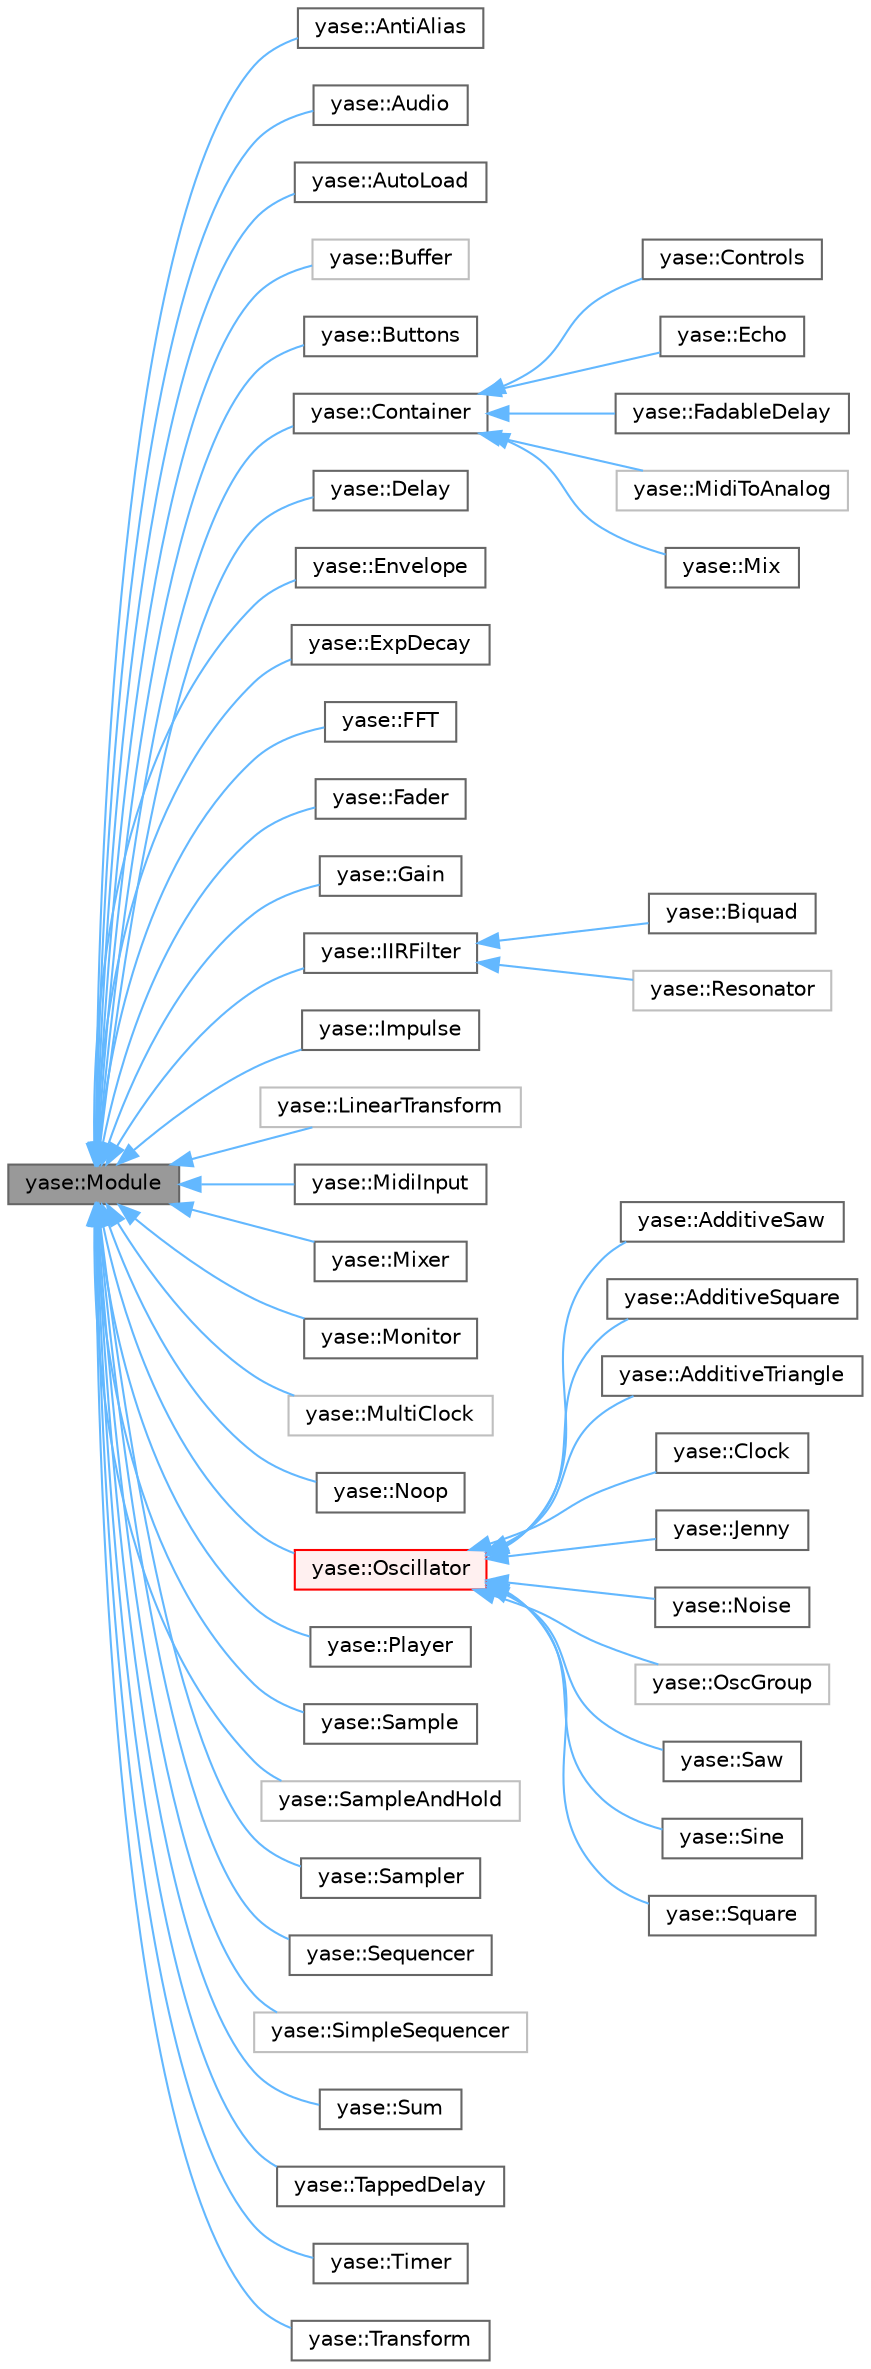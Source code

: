 digraph "yase::Module"
{
 // LATEX_PDF_SIZE
  bgcolor="transparent";
  edge [fontname=Helvetica,fontsize=10,labelfontname=Helvetica,labelfontsize=10];
  node [fontname=Helvetica,fontsize=10,shape=box,height=0.2,width=0.4];
  rankdir="LR";
  Node1 [id="Node000001",label="yase::Module",height=0.2,width=0.4,color="gray40", fillcolor="grey60", style="filled", fontcolor="black",tooltip="An abstract base class for modules."];
  Node1 -> Node2 [id="edge1_Node000001_Node000002",dir="back",color="steelblue1",style="solid",tooltip=" "];
  Node2 [id="Node000002",label="yase::AntiAlias",height=0.2,width=0.4,color="gray40", fillcolor="white", style="filled",URL="$classyase_1_1_anti_alias.html",tooltip="An anti-aliasing filter."];
  Node1 -> Node3 [id="edge2_Node000001_Node000003",dir="back",color="steelblue1",style="solid",tooltip=" "];
  Node3 [id="Node000003",label="yase::Audio",height=0.2,width=0.4,color="gray40", fillcolor="white", style="filled",URL="$classyase_1_1_audio.html",tooltip="A module wrapper for a stereo PortAudio interface (http://www.portaudio.com/)."];
  Node1 -> Node4 [id="edge3_Node000001_Node000004",dir="back",color="steelblue1",style="solid",tooltip=" "];
  Node4 [id="Node000004",label="yase::AutoLoad",height=0.2,width=0.4,color="gray40", fillcolor="white", style="filled",URL="$classyase_1_1_auto_load.html",tooltip="A parameter auto-loader that continually reloads a *.json file."];
  Node1 -> Node5 [id="edge4_Node000001_Node000005",dir="back",color="steelblue1",style="solid",tooltip=" "];
  Node5 [id="Node000005",label="yase::Buffer",height=0.2,width=0.4,color="grey75", fillcolor="white", style="filled",URL="$classyase_1_1_buffer.html",tooltip=" "];
  Node1 -> Node6 [id="edge5_Node000001_Node000006",dir="back",color="steelblue1",style="solid",tooltip=" "];
  Node6 [id="Node000006",label="yase::Buttons",height=0.2,width=0.4,color="gray40", fillcolor="white", style="filled",URL="$classyase_1_1_buttons.html",tooltip="A class for managing MIDI buttons."];
  Node1 -> Node7 [id="edge6_Node000001_Node000007",dir="back",color="steelblue1",style="solid",tooltip=" "];
  Node7 [id="Node000007",label="yase::Container",height=0.2,width=0.4,color="gray40", fillcolor="white", style="filled",URL="$classyase_1_1_container.html",tooltip="A module and event manager that can contain other modules."];
  Node7 -> Node8 [id="edge7_Node000007_Node000008",dir="back",color="steelblue1",style="solid",tooltip=" "];
  Node8 [id="Node000008",label="yase::Controls",height=0.2,width=0.4,color="gray40", fillcolor="white", style="filled",URL="$classyase_1_1_controls.html",tooltip="Use a Controls object to connect MIDI knobs and faders to Module inputs."];
  Node7 -> Node9 [id="edge8_Node000007_Node000009",dir="back",color="steelblue1",style="solid",tooltip=" "];
  Node9 [id="Node000009",label="yase::Echo",height=0.2,width=0.4,color="gray40", fillcolor="white", style="filled",URL="$classyase_1_1_echo.html",tooltip="An echo module incorporating a fadable delay in a feedback configuration."];
  Node7 -> Node10 [id="edge9_Node000007_Node000010",dir="back",color="steelblue1",style="solid",tooltip=" "];
  Node10 [id="Node000010",label="yase::FadableDelay",height=0.2,width=0.4,color="gray40", fillcolor="white", style="filled",URL="$classyase_1_1_fadable_delay.html",tooltip="A time modulatable delay."];
  Node7 -> Node11 [id="edge10_Node000007_Node000011",dir="back",color="steelblue1",style="solid",tooltip=" "];
  Node11 [id="Node000011",label="yase::MidiToAnalog",height=0.2,width=0.4,color="grey75", fillcolor="white", style="filled",URL="$classyase_1_1_midi_to_analog.html",tooltip=" "];
  Node7 -> Node12 [id="edge11_Node000007_Node000012",dir="back",color="steelblue1",style="solid",tooltip=" "];
  Node12 [id="Node000012",label="yase::Mix",height=0.2,width=0.4,color="gray40", fillcolor="white", style="filled",URL="$classyase_1_1_mix.html",tooltip="A stereo mixer and Container."];
  Node1 -> Node13 [id="edge12_Node000001_Node000013",dir="back",color="steelblue1",style="solid",tooltip=" "];
  Node13 [id="Node000013",label="yase::Delay",height=0.2,width=0.4,color="gray40", fillcolor="white", style="filled",URL="$classyase_1_1_delay.html",tooltip="A pure digital delay using a doubled ended queue."];
  Node1 -> Node14 [id="edge13_Node000001_Node000014",dir="back",color="steelblue1",style="solid",tooltip=" "];
  Node14 [id="Node000014",label="yase::Envelope",height=0.2,width=0.4,color="gray40", fillcolor="white", style="filled",URL="$classyase_1_1_envelope.html",tooltip="An ADSR envelope."];
  Node1 -> Node15 [id="edge14_Node000001_Node000015",dir="back",color="steelblue1",style="solid",tooltip=" "];
  Node15 [id="Node000015",label="yase::ExpDecay",height=0.2,width=0.4,color="gray40", fillcolor="white", style="filled",URL="$classyase_1_1_exp_decay.html",tooltip="An exponentially decaying envelope."];
  Node1 -> Node16 [id="edge15_Node000001_Node000016",dir="back",color="steelblue1",style="solid",tooltip=" "];
  Node16 [id="Node000016",label="yase::FFT",height=0.2,width=0.4,color="gray40", fillcolor="white", style="filled",URL="$classyase_1_1_f_f_t.html",tooltip="Compute an Fast Fourier Transform."];
  Node1 -> Node17 [id="edge16_Node000001_Node000017",dir="back",color="steelblue1",style="solid",tooltip=" "];
  Node17 [id="Node000017",label="yase::Fader",height=0.2,width=0.4,color="gray40", fillcolor="white", style="filled",URL="$classyase_1_1_fader.html",tooltip="A Fader Module maps an input target to an output value."];
  Node1 -> Node18 [id="edge17_Node000001_Node000018",dir="back",color="steelblue1",style="solid",tooltip=" "];
  Node18 [id="Node000018",label="yase::Gain",height=0.2,width=0.4,color="gray40", fillcolor="white", style="filled",URL="$classyase_1_1_gain.html",tooltip="Amplifies (or attenuates) its input signal to get the output signal."];
  Node1 -> Node19 [id="edge18_Node000001_Node000019",dir="back",color="steelblue1",style="solid",tooltip=" "];
  Node19 [id="Node000019",label="yase::IIRFilter",height=0.2,width=0.4,color="gray40", fillcolor="white", style="filled",URL="$classyase_1_1_i_i_r_filter.html",tooltip="This module implements an Infinite Impulse Response (IIR) filter."];
  Node19 -> Node20 [id="edge19_Node000019_Node000020",dir="back",color="steelblue1",style="solid",tooltip=" "];
  Node20 [id="Node000020",label="yase::Biquad",height=0.2,width=0.4,color="gray40", fillcolor="white", style="filled",URL="$classyase_1_1_biquad.html",tooltip="Standard Biquad filters adapated from https://www.w3.org/TR/audio-eq-cookbook/."];
  Node19 -> Node21 [id="edge20_Node000019_Node000021",dir="back",color="steelblue1",style="solid",tooltip=" "];
  Node21 [id="Node000021",label="yase::Resonator",height=0.2,width=0.4,color="grey75", fillcolor="white", style="filled",URL="$classyase_1_1_resonator.html",tooltip=" "];
  Node1 -> Node22 [id="edge21_Node000001_Node000022",dir="back",color="steelblue1",style="solid",tooltip=" "];
  Node22 [id="Node000022",label="yase::Impulse",height=0.2,width=0.4,color="gray40", fillcolor="white", style="filled",URL="$classyase_1_1_impulse.html",tooltip="An impulse."];
  Node1 -> Node23 [id="edge22_Node000001_Node000023",dir="back",color="steelblue1",style="solid",tooltip=" "];
  Node23 [id="Node000023",label="yase::LinearTransform",height=0.2,width=0.4,color="grey75", fillcolor="white", style="filled",URL="$classyase_1_1_linear_transform.html",tooltip=" "];
  Node1 -> Node24 [id="edge23_Node000001_Node000024",dir="back",color="steelblue1",style="solid",tooltip=" "];
  Node24 [id="Node000024",label="yase::MidiInput",height=0.2,width=0.4,color="gray40", fillcolor="white", style="filled",URL="$classyase_1_1_midi_input.html",tooltip="A Midi Input manager."];
  Node1 -> Node25 [id="edge24_Node000001_Node000025",dir="back",color="steelblue1",style="solid",tooltip=" "];
  Node25 [id="Node000025",label="yase::Mixer",height=0.2,width=0.4,color="gray40", fillcolor="white", style="filled",URL="$classyase_1_1_mixer.html",tooltip="A mixer."];
  Node1 -> Node26 [id="edge25_Node000001_Node000026",dir="back",color="steelblue1",style="solid",tooltip=" "];
  Node26 [id="Node000026",label="yase::Monitor",height=0.2,width=0.4,color="gray40", fillcolor="white", style="filled",URL="$classyase_1_1_monitor.html",tooltip="Monitor some condition and run a function whenever it is true."];
  Node1 -> Node27 [id="edge26_Node000001_Node000027",dir="back",color="steelblue1",style="solid",tooltip=" "];
  Node27 [id="Node000027",label="yase::MultiClock",height=0.2,width=0.4,color="grey75", fillcolor="white", style="filled",URL="$classyase_1_1_multi_clock.html",tooltip=" "];
  Node1 -> Node28 [id="edge27_Node000001_Node000028",dir="back",color="steelblue1",style="solid",tooltip=" "];
  Node28 [id="Node000028",label="yase::Noop",height=0.2,width=0.4,color="gray40", fillcolor="white", style="filled",URL="$classyase_1_1_noop.html",tooltip="A module that does almost nothing."];
  Node1 -> Node29 [id="edge28_Node000001_Node000029",dir="back",color="steelblue1",style="solid",tooltip=" "];
  Node29 [id="Node000029",label="yase::Oscillator",height=0.2,width=0.4,color="red", fillcolor="#FFF0F0", style="filled",URL="$classyase_1_1_oscillator.html",tooltip="An abstract base class from which oscillators like Sine, Saw, and Triangle are derived."];
  Node29 -> Node30 [id="edge29_Node000029_Node000030",dir="back",color="steelblue1",style="solid",tooltip=" "];
  Node30 [id="Node000030",label="yase::AdditiveSaw",height=0.2,width=0.4,color="gray40", fillcolor="white", style="filled",URL="$classyase_1_1_additive_saw.html",tooltip="A sawtooth wave oscillator."];
  Node29 -> Node31 [id="edge30_Node000029_Node000031",dir="back",color="steelblue1",style="solid",tooltip=" "];
  Node31 [id="Node000031",label="yase::AdditiveSquare",height=0.2,width=0.4,color="gray40", fillcolor="white", style="filled",URL="$classyase_1_1_additive_square.html",tooltip="A raw square wave oscillator."];
  Node29 -> Node32 [id="edge31_Node000029_Node000032",dir="back",color="steelblue1",style="solid",tooltip=" "];
  Node32 [id="Node000032",label="yase::AdditiveTriangle",height=0.2,width=0.4,color="gray40", fillcolor="white", style="filled",URL="$classyase_1_1_additive_triangle.html",tooltip="A triangle wave oscillator."];
  Node29 -> Node33 [id="edge32_Node000029_Node000033",dir="back",color="steelblue1",style="solid",tooltip=" "];
  Node33 [id="Node000033",label="yase::Clock",height=0.2,width=0.4,color="gray40", fillcolor="white", style="filled",URL="$classyase_1_1_clock.html",tooltip="A raw (aliasing) square wave alternating between -1 and 1."];
  Node29 -> Node34 [id="edge33_Node000029_Node000034",dir="back",color="steelblue1",style="solid",tooltip=" "];
  Node34 [id="Node000034",label="yase::Jenny",height=0.2,width=0.4,color="gray40", fillcolor="white", style="filled",URL="$classyase_1_1_jenny.html",tooltip="A Jenny oscillator."];
  Node29 -> Node35 [id="edge34_Node000029_Node000035",dir="back",color="steelblue1",style="solid",tooltip=" "];
  Node35 [id="Node000035",label="yase::Noise",height=0.2,width=0.4,color="gray40", fillcolor="white", style="filled",URL="$classyase_1_1_noise.html",tooltip="A noise source."];
  Node29 -> Node36 [id="edge35_Node000029_Node000036",dir="back",color="steelblue1",style="solid",tooltip=" "];
  Node36 [id="Node000036",label="yase::OscGroup",height=0.2,width=0.4,color="grey75", fillcolor="white", style="filled",URL="$classyase_1_1_osc_group.html",tooltip=" "];
  Node29 -> Node37 [id="edge36_Node000029_Node000037",dir="back",color="steelblue1",style="solid",tooltip=" "];
  Node37 [id="Node000037",label="yase::Saw",height=0.2,width=0.4,color="gray40", fillcolor="white", style="filled",URL="$classyase_1_1_saw.html",tooltip="A sawtooth wave oscillator."];
  Node29 -> Node38 [id="edge37_Node000029_Node000038",dir="back",color="steelblue1",style="solid",tooltip=" "];
  Node38 [id="Node000038",label="yase::Sine",height=0.2,width=0.4,color="gray40", fillcolor="white", style="filled",URL="$classyase_1_1_sine.html",tooltip="A sine wave oscillator."];
  Node29 -> Node39 [id="edge38_Node000029_Node000039",dir="back",color="steelblue1",style="solid",tooltip=" "];
  Node39 [id="Node000039",label="yase::Square",height=0.2,width=0.4,color="gray40", fillcolor="white", style="filled",URL="$classyase_1_1_square.html",tooltip="A raw square wave oscillator."];
  Node1 -> Node42 [id="edge39_Node000001_Node000042",dir="back",color="steelblue1",style="solid",tooltip=" "];
  Node42 [id="Node000042",label="yase::Player",height=0.2,width=0.4,color="gray40", fillcolor="white", style="filled",URL="$classyase_1_1_player.html",tooltip="Cycle through a list of pitches, running a callback for each one with the specified duration."];
  Node1 -> Node43 [id="edge40_Node000001_Node000043",dir="back",color="steelblue1",style="solid",tooltip=" "];
  Node43 [id="Node000043",label="yase::Sample",height=0.2,width=0.4,color="gray40", fillcolor="white", style="filled",URL="$classyase_1_1_sample.html",tooltip="A module that can be used to play a sample stored as a .wav file."];
  Node1 -> Node44 [id="edge41_Node000001_Node000044",dir="back",color="steelblue1",style="solid",tooltip=" "];
  Node44 [id="Node000044",label="yase::SampleAndHold",height=0.2,width=0.4,color="grey75", fillcolor="white", style="filled",URL="$classyase_1_1_sample_and_hold.html",tooltip=" "];
  Node1 -> Node45 [id="edge42_Node000001_Node000045",dir="back",color="steelblue1",style="solid",tooltip=" "];
  Node45 [id="Node000045",label="yase::Sampler",height=0.2,width=0.4,color="gray40", fillcolor="white", style="filled",URL="$classyase_1_1_sampler.html",tooltip="Record a sample."];
  Node1 -> Node46 [id="edge43_Node000001_Node000046",dir="back",color="steelblue1",style="solid",tooltip=" "];
  Node46 [id="Node000046",label="yase::Sequencer",height=0.2,width=0.4,color="gray40", fillcolor="white", style="filled",URL="$classyase_1_1_sequencer.html",tooltip="A general purpose sequencers."];
  Node1 -> Node47 [id="edge44_Node000001_Node000047",dir="back",color="steelblue1",style="solid",tooltip=" "];
  Node47 [id="Node000047",label="yase::SimpleSequencer",height=0.2,width=0.4,color="grey75", fillcolor="white", style="filled",URL="$classyase_1_1_simple_sequencer.html",tooltip=" "];
  Node1 -> Node48 [id="edge45_Node000001_Node000048",dir="back",color="steelblue1",style="solid",tooltip=" "];
  Node48 [id="Node000048",label="yase::Sum",height=0.2,width=0.4,color="gray40", fillcolor="white", style="filled",URL="$classyase_1_1_sum.html",tooltip="Summing Module."];
  Node1 -> Node49 [id="edge46_Node000001_Node000049",dir="back",color="steelblue1",style="solid",tooltip=" "];
  Node49 [id="Node000049",label="yase::TappedDelay",height=0.2,width=0.4,color="gray40", fillcolor="white", style="filled",URL="$classyase_1_1_tapped_delay.html",tooltip="A linearly interpolated, tappable digital delay using a circular buffer."];
  Node1 -> Node50 [id="edge47_Node000001_Node000050",dir="back",color="steelblue1",style="solid",tooltip=" "];
  Node50 [id="Node000050",label="yase::Timer",height=0.2,width=0.4,color="gray40", fillcolor="white", style="filled",URL="$classyase_1_1_timer.html",tooltip="A timer that can be used to do something one or more times in the future."];
  Node1 -> Node51 [id="edge48_Node000001_Node000051",dir="back",color="steelblue1",style="solid",tooltip=" "];
  Node51 [id="Node000051",label="yase::Transform",height=0.2,width=0.4,color="gray40", fillcolor="white", style="filled",URL="$classyase_1_1_transform.html",tooltip="Transform an input signal with a stateless, user-defined function."];
}
